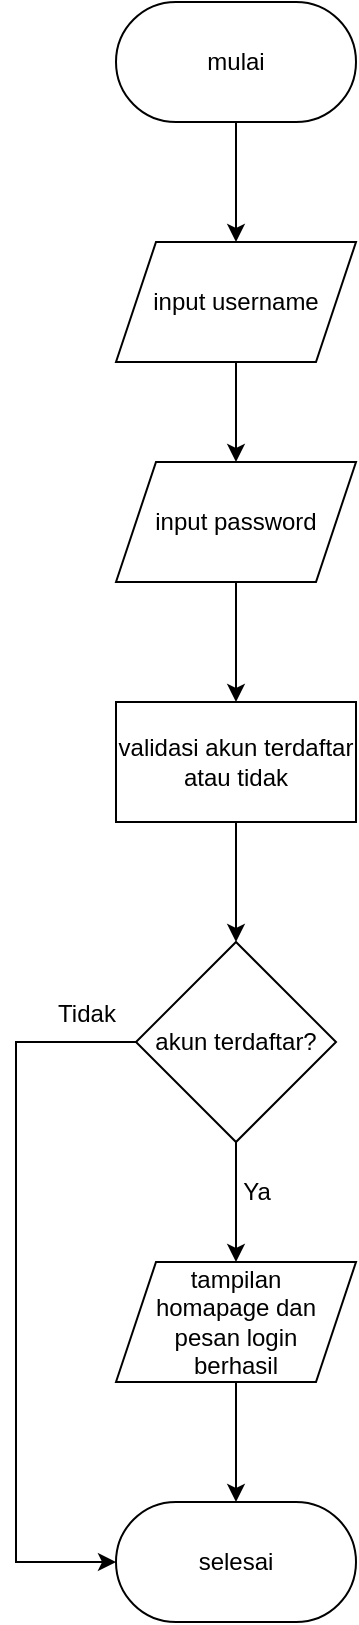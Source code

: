 <mxfile version="20.3.0" type="device"><diagram id="4rzkl9yuhkCgFyzmZDGi" name="Page-1"><mxGraphModel dx="641" dy="402" grid="1" gridSize="10" guides="1" tooltips="1" connect="1" arrows="1" fold="1" page="1" pageScale="1" pageWidth="2339" pageHeight="3300" math="0" shadow="0"><root><mxCell id="0"/><mxCell id="1" parent="0"/><mxCell id="or-SdH9ykNnYFjKtn9dV-3" style="edgeStyle=orthogonalEdgeStyle;rounded=0;orthogonalLoop=1;jettySize=auto;html=1;" edge="1" parent="1" source="or-SdH9ykNnYFjKtn9dV-1" target="or-SdH9ykNnYFjKtn9dV-2"><mxGeometry relative="1" as="geometry"/></mxCell><mxCell id="or-SdH9ykNnYFjKtn9dV-1" value="mulai" style="rounded=1;whiteSpace=wrap;html=1;arcSize=50;" vertex="1" parent="1"><mxGeometry x="600" y="310" width="120" height="60" as="geometry"/></mxCell><mxCell id="or-SdH9ykNnYFjKtn9dV-5" style="edgeStyle=orthogonalEdgeStyle;rounded=0;orthogonalLoop=1;jettySize=auto;html=1;entryX=0.5;entryY=0;entryDx=0;entryDy=0;" edge="1" parent="1" source="or-SdH9ykNnYFjKtn9dV-2" target="or-SdH9ykNnYFjKtn9dV-4"><mxGeometry relative="1" as="geometry"/></mxCell><mxCell id="or-SdH9ykNnYFjKtn9dV-2" value="input username" style="shape=parallelogram;perimeter=parallelogramPerimeter;whiteSpace=wrap;html=1;fixedSize=1;" vertex="1" parent="1"><mxGeometry x="600" y="430" width="120" height="60" as="geometry"/></mxCell><mxCell id="or-SdH9ykNnYFjKtn9dV-7" style="edgeStyle=orthogonalEdgeStyle;rounded=0;orthogonalLoop=1;jettySize=auto;html=1;entryX=0.5;entryY=0;entryDx=0;entryDy=0;" edge="1" parent="1" source="or-SdH9ykNnYFjKtn9dV-4" target="or-SdH9ykNnYFjKtn9dV-6"><mxGeometry relative="1" as="geometry"/></mxCell><mxCell id="or-SdH9ykNnYFjKtn9dV-4" value="input password" style="shape=parallelogram;perimeter=parallelogramPerimeter;whiteSpace=wrap;html=1;fixedSize=1;" vertex="1" parent="1"><mxGeometry x="600" y="540" width="120" height="60" as="geometry"/></mxCell><mxCell id="or-SdH9ykNnYFjKtn9dV-14" style="edgeStyle=orthogonalEdgeStyle;rounded=0;orthogonalLoop=1;jettySize=auto;html=1;entryX=0.5;entryY=0;entryDx=0;entryDy=0;" edge="1" parent="1" source="or-SdH9ykNnYFjKtn9dV-6" target="or-SdH9ykNnYFjKtn9dV-13"><mxGeometry relative="1" as="geometry"/></mxCell><mxCell id="or-SdH9ykNnYFjKtn9dV-6" value="validasi akun terdaftar atau tidak" style="rounded=0;whiteSpace=wrap;html=1;" vertex="1" parent="1"><mxGeometry x="600" y="660" width="120" height="60" as="geometry"/></mxCell><mxCell id="or-SdH9ykNnYFjKtn9dV-12" style="edgeStyle=orthogonalEdgeStyle;rounded=0;orthogonalLoop=1;jettySize=auto;html=1;entryX=0.5;entryY=0;entryDx=0;entryDy=0;" edge="1" parent="1" source="or-SdH9ykNnYFjKtn9dV-8" target="or-SdH9ykNnYFjKtn9dV-10"><mxGeometry relative="1" as="geometry"/></mxCell><mxCell id="or-SdH9ykNnYFjKtn9dV-8" value="tampilan&lt;br&gt;homapage dan &lt;br&gt;pesan login &lt;br&gt;berhasil" style="shape=parallelogram;perimeter=parallelogramPerimeter;whiteSpace=wrap;html=1;fixedSize=1;" vertex="1" parent="1"><mxGeometry x="600" y="940" width="120" height="60" as="geometry"/></mxCell><mxCell id="or-SdH9ykNnYFjKtn9dV-10" value="selesai" style="rounded=1;whiteSpace=wrap;html=1;arcSize=50;" vertex="1" parent="1"><mxGeometry x="600" y="1060" width="120" height="60" as="geometry"/></mxCell><mxCell id="or-SdH9ykNnYFjKtn9dV-17" style="edgeStyle=orthogonalEdgeStyle;rounded=0;orthogonalLoop=1;jettySize=auto;html=1;entryX=0.5;entryY=0;entryDx=0;entryDy=0;" edge="1" parent="1" source="or-SdH9ykNnYFjKtn9dV-13" target="or-SdH9ykNnYFjKtn9dV-8"><mxGeometry relative="1" as="geometry"/></mxCell><mxCell id="or-SdH9ykNnYFjKtn9dV-19" style="edgeStyle=orthogonalEdgeStyle;rounded=0;orthogonalLoop=1;jettySize=auto;html=1;" edge="1" parent="1" source="or-SdH9ykNnYFjKtn9dV-13" target="or-SdH9ykNnYFjKtn9dV-10"><mxGeometry relative="1" as="geometry"><Array as="points"><mxPoint x="550" y="830"/><mxPoint x="550" y="1090"/></Array></mxGeometry></mxCell><mxCell id="or-SdH9ykNnYFjKtn9dV-13" value="akun terdaftar?" style="rhombus;whiteSpace=wrap;html=1;" vertex="1" parent="1"><mxGeometry x="610" y="780" width="100" height="100" as="geometry"/></mxCell><mxCell id="or-SdH9ykNnYFjKtn9dV-16" value="Tidak" style="text;html=1;align=center;verticalAlign=middle;resizable=0;points=[];autosize=1;strokeColor=none;fillColor=none;" vertex="1" parent="1"><mxGeometry x="560" y="801" width="50" height="30" as="geometry"/></mxCell><mxCell id="or-SdH9ykNnYFjKtn9dV-18" value="Ya" style="text;html=1;align=center;verticalAlign=middle;resizable=0;points=[];autosize=1;strokeColor=none;fillColor=none;" vertex="1" parent="1"><mxGeometry x="650" y="890" width="40" height="30" as="geometry"/></mxCell></root></mxGraphModel></diagram></mxfile>